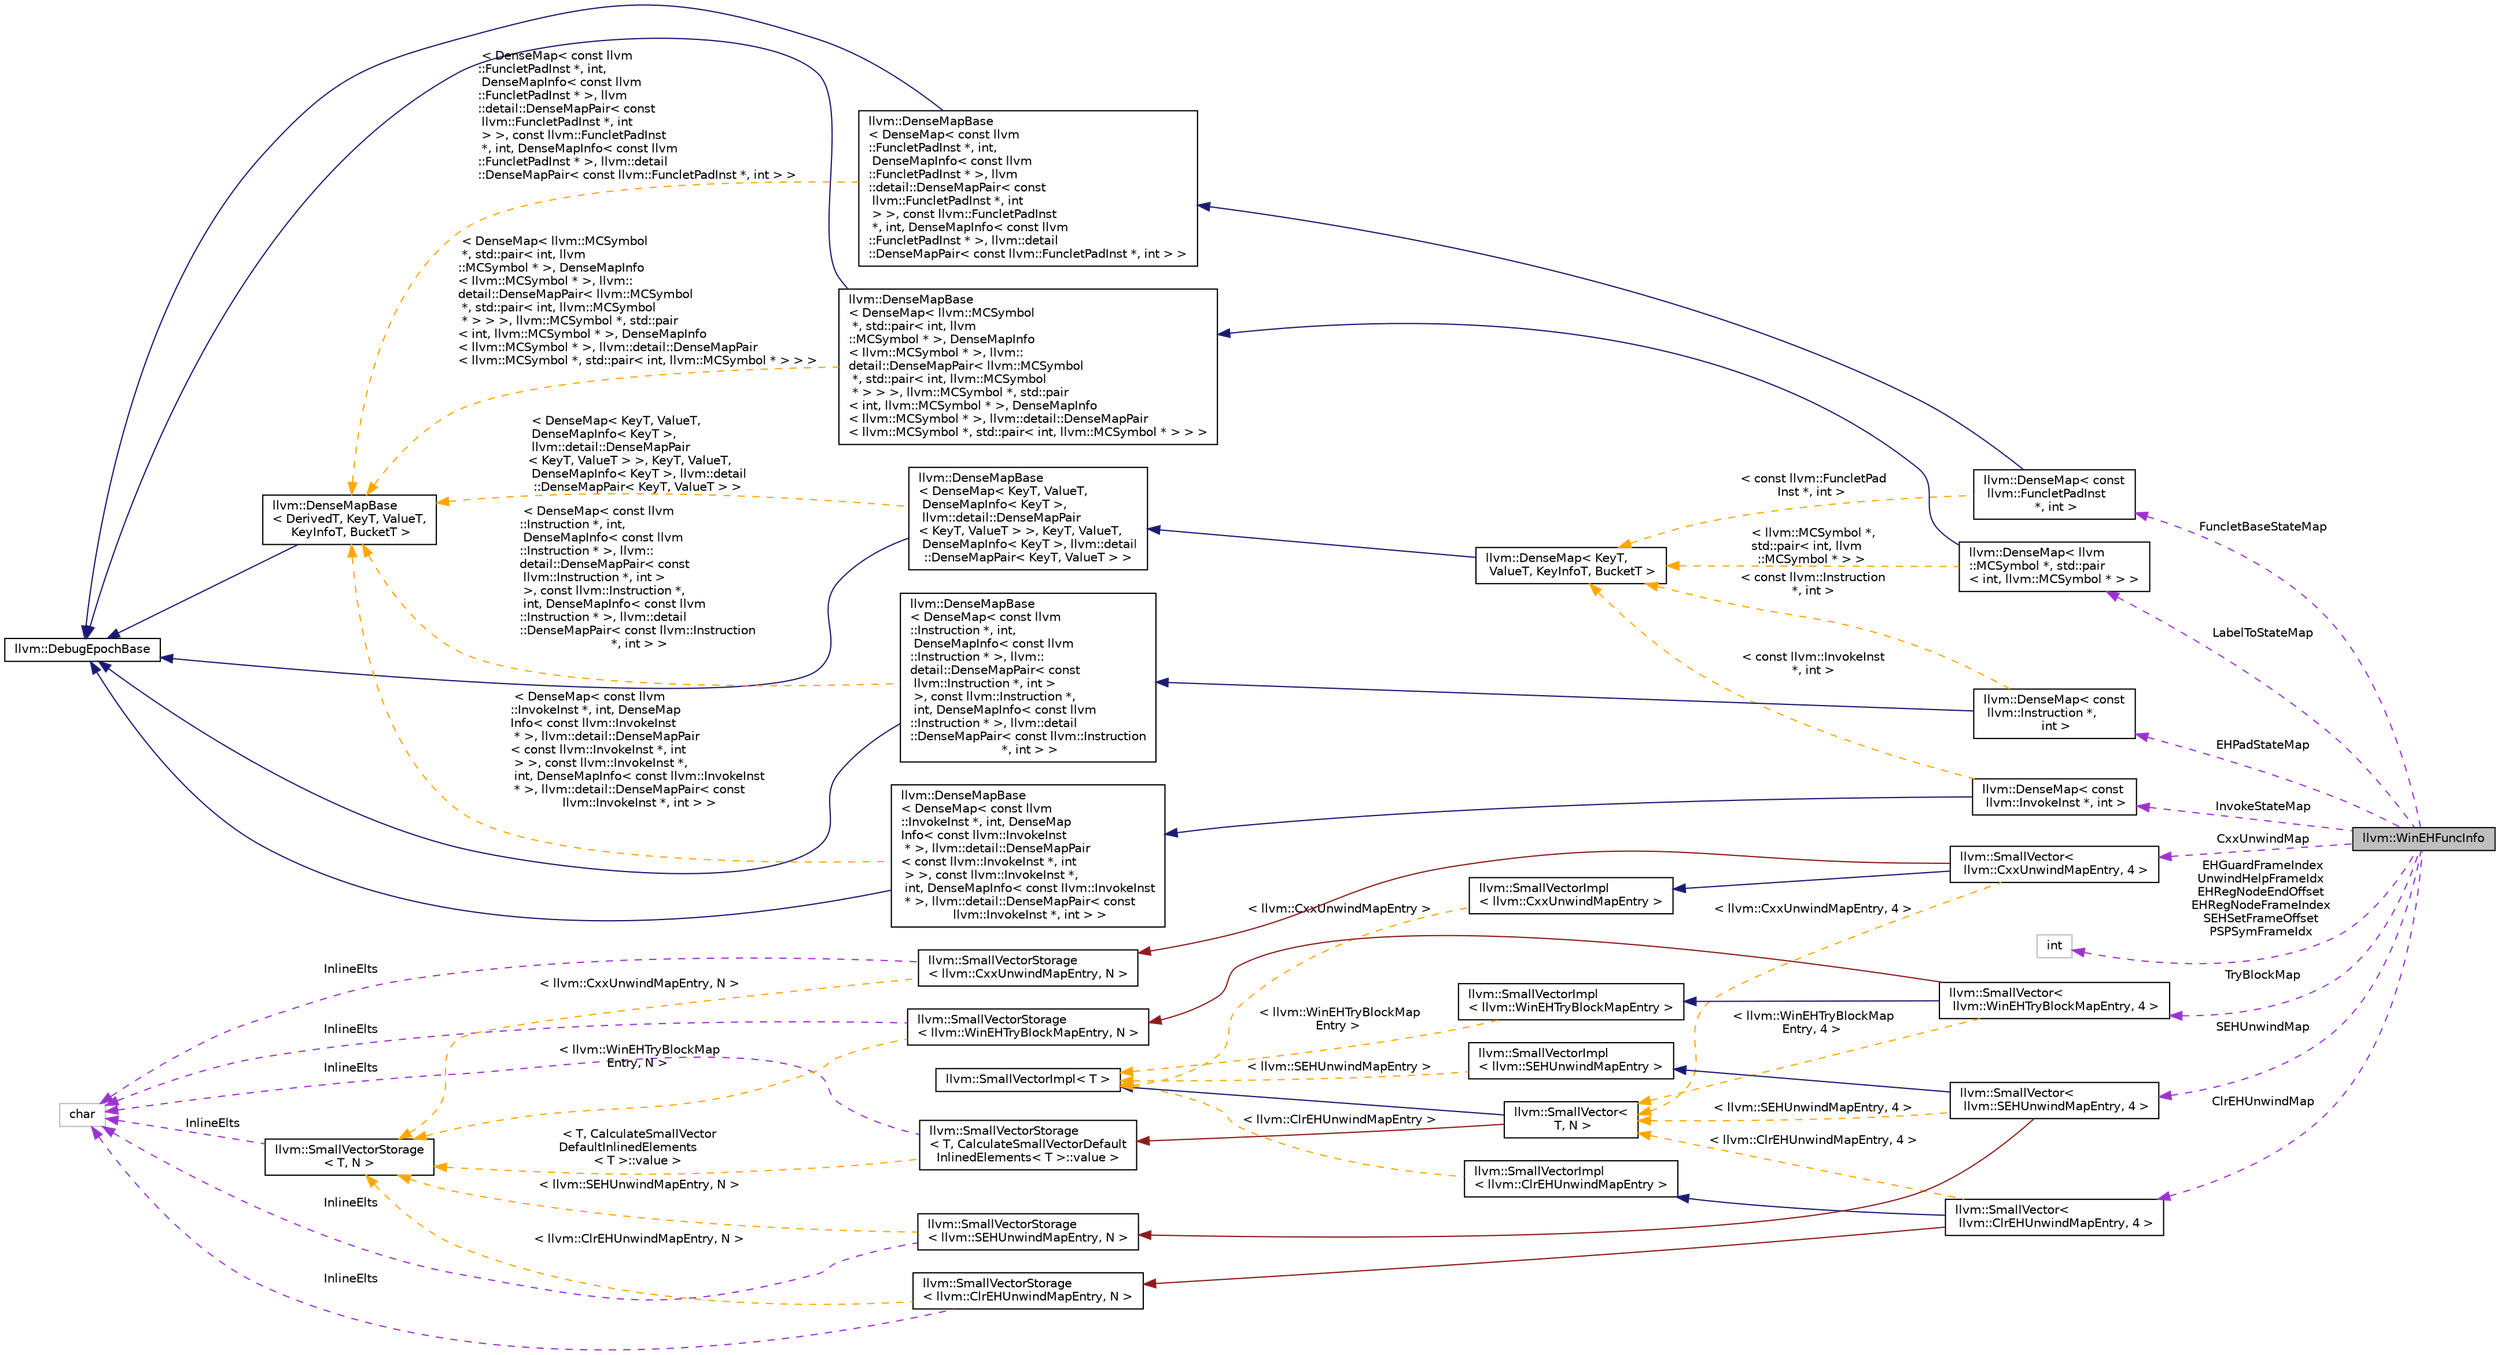 digraph "llvm::WinEHFuncInfo"
{
 // LATEX_PDF_SIZE
  bgcolor="transparent";
  edge [fontname="Helvetica",fontsize="10",labelfontname="Helvetica",labelfontsize="10"];
  node [fontname="Helvetica",fontsize="10",shape=record];
  rankdir="LR";
  Node1 [label="llvm::WinEHFuncInfo",height=0.2,width=0.4,color="black", fillcolor="grey75", style="filled", fontcolor="black",tooltip=" "];
  Node2 -> Node1 [dir="back",color="darkorchid3",fontsize="10",style="dashed",label=" FuncletBaseStateMap" ,fontname="Helvetica"];
  Node2 [label="llvm::DenseMap\< const\l llvm::FuncletPadInst\l *, int \>",height=0.2,width=0.4,color="black",URL="$classllvm_1_1DenseMap.html",tooltip=" "];
  Node3 -> Node2 [dir="back",color="midnightblue",fontsize="10",style="solid",fontname="Helvetica"];
  Node3 [label="llvm::DenseMapBase\l\< DenseMap\< const llvm\l::FuncletPadInst *, int,\l DenseMapInfo\< const llvm\l::FuncletPadInst * \>, llvm\l::detail::DenseMapPair\< const\l llvm::FuncletPadInst *, int\l \> \>, const llvm::FuncletPadInst\l *, int, DenseMapInfo\< const llvm\l::FuncletPadInst * \>, llvm::detail\l::DenseMapPair\< const llvm::FuncletPadInst *, int \> \>",height=0.2,width=0.4,color="black",URL="$classllvm_1_1DenseMapBase.html",tooltip=" "];
  Node4 -> Node3 [dir="back",color="midnightblue",fontsize="10",style="solid",fontname="Helvetica"];
  Node4 [label="llvm::DebugEpochBase",height=0.2,width=0.4,color="black",URL="$classllvm_1_1DebugEpochBase.html",tooltip="A base class for data structure classes wishing to make iterators (\"handles\") pointing into themselve..."];
  Node5 -> Node3 [dir="back",color="orange",fontsize="10",style="dashed",label=" \< DenseMap\< const llvm\l::FuncletPadInst *, int,\l DenseMapInfo\< const llvm\l::FuncletPadInst * \>, llvm\l::detail::DenseMapPair\< const\l llvm::FuncletPadInst *, int\l \> \>, const llvm::FuncletPadInst\l *, int, DenseMapInfo\< const llvm\l::FuncletPadInst * \>, llvm::detail\l::DenseMapPair\< const llvm::FuncletPadInst *, int \> \>" ,fontname="Helvetica"];
  Node5 [label="llvm::DenseMapBase\l\< DerivedT, KeyT, ValueT,\l KeyInfoT, BucketT \>",height=0.2,width=0.4,color="black",URL="$classllvm_1_1DenseMapBase.html",tooltip=" "];
  Node4 -> Node5 [dir="back",color="midnightblue",fontsize="10",style="solid",fontname="Helvetica"];
  Node6 -> Node2 [dir="back",color="orange",fontsize="10",style="dashed",label=" \< const llvm::FuncletPad\lInst *, int \>" ,fontname="Helvetica"];
  Node6 [label="llvm::DenseMap\< KeyT,\l ValueT, KeyInfoT, BucketT \>",height=0.2,width=0.4,color="black",URL="$classllvm_1_1DenseMap.html",tooltip=" "];
  Node7 -> Node6 [dir="back",color="midnightblue",fontsize="10",style="solid",fontname="Helvetica"];
  Node7 [label="llvm::DenseMapBase\l\< DenseMap\< KeyT, ValueT,\l DenseMapInfo\< KeyT \>,\l llvm::detail::DenseMapPair\l\< KeyT, ValueT \> \>, KeyT, ValueT,\l DenseMapInfo\< KeyT \>, llvm::detail\l::DenseMapPair\< KeyT, ValueT \> \>",height=0.2,width=0.4,color="black",URL="$classllvm_1_1DenseMapBase.html",tooltip=" "];
  Node4 -> Node7 [dir="back",color="midnightblue",fontsize="10",style="solid",fontname="Helvetica"];
  Node5 -> Node7 [dir="back",color="orange",fontsize="10",style="dashed",label=" \< DenseMap\< KeyT, ValueT,\l DenseMapInfo\< KeyT \>,\l llvm::detail::DenseMapPair\l\< KeyT, ValueT \> \>, KeyT, ValueT,\l DenseMapInfo\< KeyT \>, llvm::detail\l::DenseMapPair\< KeyT, ValueT \> \>" ,fontname="Helvetica"];
  Node8 -> Node1 [dir="back",color="darkorchid3",fontsize="10",style="dashed",label=" ClrEHUnwindMap" ,fontname="Helvetica"];
  Node8 [label="llvm::SmallVector\<\l llvm::ClrEHUnwindMapEntry, 4 \>",height=0.2,width=0.4,color="black",URL="$classllvm_1_1SmallVector.html",tooltip=" "];
  Node9 -> Node8 [dir="back",color="midnightblue",fontsize="10",style="solid",fontname="Helvetica"];
  Node9 [label="llvm::SmallVectorImpl\l\< llvm::ClrEHUnwindMapEntry \>",height=0.2,width=0.4,color="black",URL="$classllvm_1_1SmallVectorImpl.html",tooltip=" "];
  Node10 -> Node9 [dir="back",color="orange",fontsize="10",style="dashed",label=" \< llvm::ClrEHUnwindMapEntry \>" ,fontname="Helvetica"];
  Node10 [label="llvm::SmallVectorImpl\< T \>",height=0.2,width=0.4,color="black",URL="$classllvm_1_1SmallVectorImpl.html",tooltip="This class consists of common code factored out of the SmallVector class to reduce code duplication b..."];
  Node11 -> Node8 [dir="back",color="firebrick4",fontsize="10",style="solid",fontname="Helvetica"];
  Node11 [label="llvm::SmallVectorStorage\l\< llvm::ClrEHUnwindMapEntry, N \>",height=0.2,width=0.4,color="black",URL="$structllvm_1_1SmallVectorStorage.html",tooltip=" "];
  Node12 -> Node11 [dir="back",color="darkorchid3",fontsize="10",style="dashed",label=" InlineElts" ,fontname="Helvetica"];
  Node12 [label="char",height=0.2,width=0.4,color="grey75",tooltip=" "];
  Node13 -> Node11 [dir="back",color="orange",fontsize="10",style="dashed",label=" \< llvm::ClrEHUnwindMapEntry, N \>" ,fontname="Helvetica"];
  Node13 [label="llvm::SmallVectorStorage\l\< T, N \>",height=0.2,width=0.4,color="black",URL="$structllvm_1_1SmallVectorStorage.html",tooltip="Storage for the SmallVector elements."];
  Node12 -> Node13 [dir="back",color="darkorchid3",fontsize="10",style="dashed",label=" InlineElts" ,fontname="Helvetica"];
  Node14 -> Node8 [dir="back",color="orange",fontsize="10",style="dashed",label=" \< llvm::ClrEHUnwindMapEntry, 4 \>" ,fontname="Helvetica"];
  Node14 [label="llvm::SmallVector\<\l T, N \>",height=0.2,width=0.4,color="black",URL="$classllvm_1_1SmallVector.html",tooltip="This is a 'vector' (really, a variable-sized array), optimized for the case when the array is small."];
  Node10 -> Node14 [dir="back",color="midnightblue",fontsize="10",style="solid",fontname="Helvetica"];
  Node15 -> Node14 [dir="back",color="firebrick4",fontsize="10",style="solid",fontname="Helvetica"];
  Node15 [label="llvm::SmallVectorStorage\l\< T, CalculateSmallVectorDefault\lInlinedElements\< T \>::value \>",height=0.2,width=0.4,color="black",URL="$structllvm_1_1SmallVectorStorage.html",tooltip=" "];
  Node12 -> Node15 [dir="back",color="darkorchid3",fontsize="10",style="dashed",label=" InlineElts" ,fontname="Helvetica"];
  Node13 -> Node15 [dir="back",color="orange",fontsize="10",style="dashed",label=" \< T, CalculateSmallVector\lDefaultInlinedElements\l\< T \>::value \>" ,fontname="Helvetica"];
  Node16 -> Node1 [dir="back",color="darkorchid3",fontsize="10",style="dashed",label=" SEHUnwindMap" ,fontname="Helvetica"];
  Node16 [label="llvm::SmallVector\<\l llvm::SEHUnwindMapEntry, 4 \>",height=0.2,width=0.4,color="black",URL="$classllvm_1_1SmallVector.html",tooltip=" "];
  Node17 -> Node16 [dir="back",color="midnightblue",fontsize="10",style="solid",fontname="Helvetica"];
  Node17 [label="llvm::SmallVectorImpl\l\< llvm::SEHUnwindMapEntry \>",height=0.2,width=0.4,color="black",URL="$classllvm_1_1SmallVectorImpl.html",tooltip=" "];
  Node10 -> Node17 [dir="back",color="orange",fontsize="10",style="dashed",label=" \< llvm::SEHUnwindMapEntry \>" ,fontname="Helvetica"];
  Node18 -> Node16 [dir="back",color="firebrick4",fontsize="10",style="solid",fontname="Helvetica"];
  Node18 [label="llvm::SmallVectorStorage\l\< llvm::SEHUnwindMapEntry, N \>",height=0.2,width=0.4,color="black",URL="$structllvm_1_1SmallVectorStorage.html",tooltip=" "];
  Node12 -> Node18 [dir="back",color="darkorchid3",fontsize="10",style="dashed",label=" InlineElts" ,fontname="Helvetica"];
  Node13 -> Node18 [dir="back",color="orange",fontsize="10",style="dashed",label=" \< llvm::SEHUnwindMapEntry, N \>" ,fontname="Helvetica"];
  Node14 -> Node16 [dir="back",color="orange",fontsize="10",style="dashed",label=" \< llvm::SEHUnwindMapEntry, 4 \>" ,fontname="Helvetica"];
  Node19 -> Node1 [dir="back",color="darkorchid3",fontsize="10",style="dashed",label=" LabelToStateMap" ,fontname="Helvetica"];
  Node19 [label="llvm::DenseMap\< llvm\l::MCSymbol *, std::pair\l\< int, llvm::MCSymbol * \> \>",height=0.2,width=0.4,color="black",URL="$classllvm_1_1DenseMap.html",tooltip=" "];
  Node20 -> Node19 [dir="back",color="midnightblue",fontsize="10",style="solid",fontname="Helvetica"];
  Node20 [label="llvm::DenseMapBase\l\< DenseMap\< llvm::MCSymbol\l *, std::pair\< int, llvm\l::MCSymbol * \>, DenseMapInfo\l\< llvm::MCSymbol * \>, llvm::\ldetail::DenseMapPair\< llvm::MCSymbol\l *, std::pair\< int, llvm::MCSymbol\l * \> \> \>, llvm::MCSymbol *, std::pair\l\< int, llvm::MCSymbol * \>, DenseMapInfo\l\< llvm::MCSymbol * \>, llvm::detail::DenseMapPair\l\< llvm::MCSymbol *, std::pair\< int, llvm::MCSymbol * \> \> \>",height=0.2,width=0.4,color="black",URL="$classllvm_1_1DenseMapBase.html",tooltip=" "];
  Node4 -> Node20 [dir="back",color="midnightblue",fontsize="10",style="solid",fontname="Helvetica"];
  Node5 -> Node20 [dir="back",color="orange",fontsize="10",style="dashed",label=" \< DenseMap\< llvm::MCSymbol\l *, std::pair\< int, llvm\l::MCSymbol * \>, DenseMapInfo\l\< llvm::MCSymbol * \>, llvm::\ldetail::DenseMapPair\< llvm::MCSymbol\l *, std::pair\< int, llvm::MCSymbol\l * \> \> \>, llvm::MCSymbol *, std::pair\l\< int, llvm::MCSymbol * \>, DenseMapInfo\l\< llvm::MCSymbol * \>, llvm::detail::DenseMapPair\l\< llvm::MCSymbol *, std::pair\< int, llvm::MCSymbol * \> \> \>" ,fontname="Helvetica"];
  Node6 -> Node19 [dir="back",color="orange",fontsize="10",style="dashed",label=" \< llvm::MCSymbol *,\l std::pair\< int, llvm\l::MCSymbol * \> \>" ,fontname="Helvetica"];
  Node21 -> Node1 [dir="back",color="darkorchid3",fontsize="10",style="dashed",label=" InvokeStateMap" ,fontname="Helvetica"];
  Node21 [label="llvm::DenseMap\< const\l llvm::InvokeInst *, int \>",height=0.2,width=0.4,color="black",URL="$classllvm_1_1DenseMap.html",tooltip=" "];
  Node22 -> Node21 [dir="back",color="midnightblue",fontsize="10",style="solid",fontname="Helvetica"];
  Node22 [label="llvm::DenseMapBase\l\< DenseMap\< const llvm\l::InvokeInst *, int, DenseMap\lInfo\< const llvm::InvokeInst\l * \>, llvm::detail::DenseMapPair\l\< const llvm::InvokeInst *, int\l \> \>, const llvm::InvokeInst *,\l int, DenseMapInfo\< const llvm::InvokeInst\l * \>, llvm::detail::DenseMapPair\< const\l llvm::InvokeInst *, int \> \>",height=0.2,width=0.4,color="black",URL="$classllvm_1_1DenseMapBase.html",tooltip=" "];
  Node4 -> Node22 [dir="back",color="midnightblue",fontsize="10",style="solid",fontname="Helvetica"];
  Node5 -> Node22 [dir="back",color="orange",fontsize="10",style="dashed",label=" \< DenseMap\< const llvm\l::InvokeInst *, int, DenseMap\lInfo\< const llvm::InvokeInst\l * \>, llvm::detail::DenseMapPair\l\< const llvm::InvokeInst *, int\l \> \>, const llvm::InvokeInst *,\l int, DenseMapInfo\< const llvm::InvokeInst\l * \>, llvm::detail::DenseMapPair\< const\l llvm::InvokeInst *, int \> \>" ,fontname="Helvetica"];
  Node6 -> Node21 [dir="back",color="orange",fontsize="10",style="dashed",label=" \< const llvm::InvokeInst\l *, int \>" ,fontname="Helvetica"];
  Node23 -> Node1 [dir="back",color="darkorchid3",fontsize="10",style="dashed",label=" EHGuardFrameIndex\nUnwindHelpFrameIdx\nEHRegNodeEndOffset\nEHRegNodeFrameIndex\nSEHSetFrameOffset\nPSPSymFrameIdx" ,fontname="Helvetica"];
  Node23 [label="int",height=0.2,width=0.4,color="grey75",tooltip=" "];
  Node24 -> Node1 [dir="back",color="darkorchid3",fontsize="10",style="dashed",label=" CxxUnwindMap" ,fontname="Helvetica"];
  Node24 [label="llvm::SmallVector\<\l llvm::CxxUnwindMapEntry, 4 \>",height=0.2,width=0.4,color="black",URL="$classllvm_1_1SmallVector.html",tooltip=" "];
  Node25 -> Node24 [dir="back",color="midnightblue",fontsize="10",style="solid",fontname="Helvetica"];
  Node25 [label="llvm::SmallVectorImpl\l\< llvm::CxxUnwindMapEntry \>",height=0.2,width=0.4,color="black",URL="$classllvm_1_1SmallVectorImpl.html",tooltip=" "];
  Node10 -> Node25 [dir="back",color="orange",fontsize="10",style="dashed",label=" \< llvm::CxxUnwindMapEntry \>" ,fontname="Helvetica"];
  Node26 -> Node24 [dir="back",color="firebrick4",fontsize="10",style="solid",fontname="Helvetica"];
  Node26 [label="llvm::SmallVectorStorage\l\< llvm::CxxUnwindMapEntry, N \>",height=0.2,width=0.4,color="black",URL="$structllvm_1_1SmallVectorStorage.html",tooltip=" "];
  Node12 -> Node26 [dir="back",color="darkorchid3",fontsize="10",style="dashed",label=" InlineElts" ,fontname="Helvetica"];
  Node13 -> Node26 [dir="back",color="orange",fontsize="10",style="dashed",label=" \< llvm::CxxUnwindMapEntry, N \>" ,fontname="Helvetica"];
  Node14 -> Node24 [dir="back",color="orange",fontsize="10",style="dashed",label=" \< llvm::CxxUnwindMapEntry, 4 \>" ,fontname="Helvetica"];
  Node27 -> Node1 [dir="back",color="darkorchid3",fontsize="10",style="dashed",label=" EHPadStateMap" ,fontname="Helvetica"];
  Node27 [label="llvm::DenseMap\< const\l llvm::Instruction *,\l int \>",height=0.2,width=0.4,color="black",URL="$classllvm_1_1DenseMap.html",tooltip=" "];
  Node28 -> Node27 [dir="back",color="midnightblue",fontsize="10",style="solid",fontname="Helvetica"];
  Node28 [label="llvm::DenseMapBase\l\< DenseMap\< const llvm\l::Instruction *, int,\l DenseMapInfo\< const llvm\l::Instruction * \>, llvm::\ldetail::DenseMapPair\< const\l llvm::Instruction *, int \>\l \>, const llvm::Instruction *,\l int, DenseMapInfo\< const llvm\l::Instruction * \>, llvm::detail\l::DenseMapPair\< const llvm::Instruction\l *, int \> \>",height=0.2,width=0.4,color="black",URL="$classllvm_1_1DenseMapBase.html",tooltip=" "];
  Node4 -> Node28 [dir="back",color="midnightblue",fontsize="10",style="solid",fontname="Helvetica"];
  Node5 -> Node28 [dir="back",color="orange",fontsize="10",style="dashed",label=" \< DenseMap\< const llvm\l::Instruction *, int,\l DenseMapInfo\< const llvm\l::Instruction * \>, llvm::\ldetail::DenseMapPair\< const\l llvm::Instruction *, int \>\l \>, const llvm::Instruction *,\l int, DenseMapInfo\< const llvm\l::Instruction * \>, llvm::detail\l::DenseMapPair\< const llvm::Instruction\l *, int \> \>" ,fontname="Helvetica"];
  Node6 -> Node27 [dir="back",color="orange",fontsize="10",style="dashed",label=" \< const llvm::Instruction\l *, int \>" ,fontname="Helvetica"];
  Node29 -> Node1 [dir="back",color="darkorchid3",fontsize="10",style="dashed",label=" TryBlockMap" ,fontname="Helvetica"];
  Node29 [label="llvm::SmallVector\<\l llvm::WinEHTryBlockMapEntry, 4 \>",height=0.2,width=0.4,color="black",URL="$classllvm_1_1SmallVector.html",tooltip=" "];
  Node30 -> Node29 [dir="back",color="midnightblue",fontsize="10",style="solid",fontname="Helvetica"];
  Node30 [label="llvm::SmallVectorImpl\l\< llvm::WinEHTryBlockMapEntry \>",height=0.2,width=0.4,color="black",URL="$classllvm_1_1SmallVectorImpl.html",tooltip=" "];
  Node10 -> Node30 [dir="back",color="orange",fontsize="10",style="dashed",label=" \< llvm::WinEHTryBlockMap\lEntry \>" ,fontname="Helvetica"];
  Node31 -> Node29 [dir="back",color="firebrick4",fontsize="10",style="solid",fontname="Helvetica"];
  Node31 [label="llvm::SmallVectorStorage\l\< llvm::WinEHTryBlockMapEntry, N \>",height=0.2,width=0.4,color="black",URL="$structllvm_1_1SmallVectorStorage.html",tooltip=" "];
  Node12 -> Node31 [dir="back",color="darkorchid3",fontsize="10",style="dashed",label=" InlineElts" ,fontname="Helvetica"];
  Node13 -> Node31 [dir="back",color="orange",fontsize="10",style="dashed",label=" \< llvm::WinEHTryBlockMap\lEntry, N \>" ,fontname="Helvetica"];
  Node14 -> Node29 [dir="back",color="orange",fontsize="10",style="dashed",label=" \< llvm::WinEHTryBlockMap\lEntry, 4 \>" ,fontname="Helvetica"];
}
